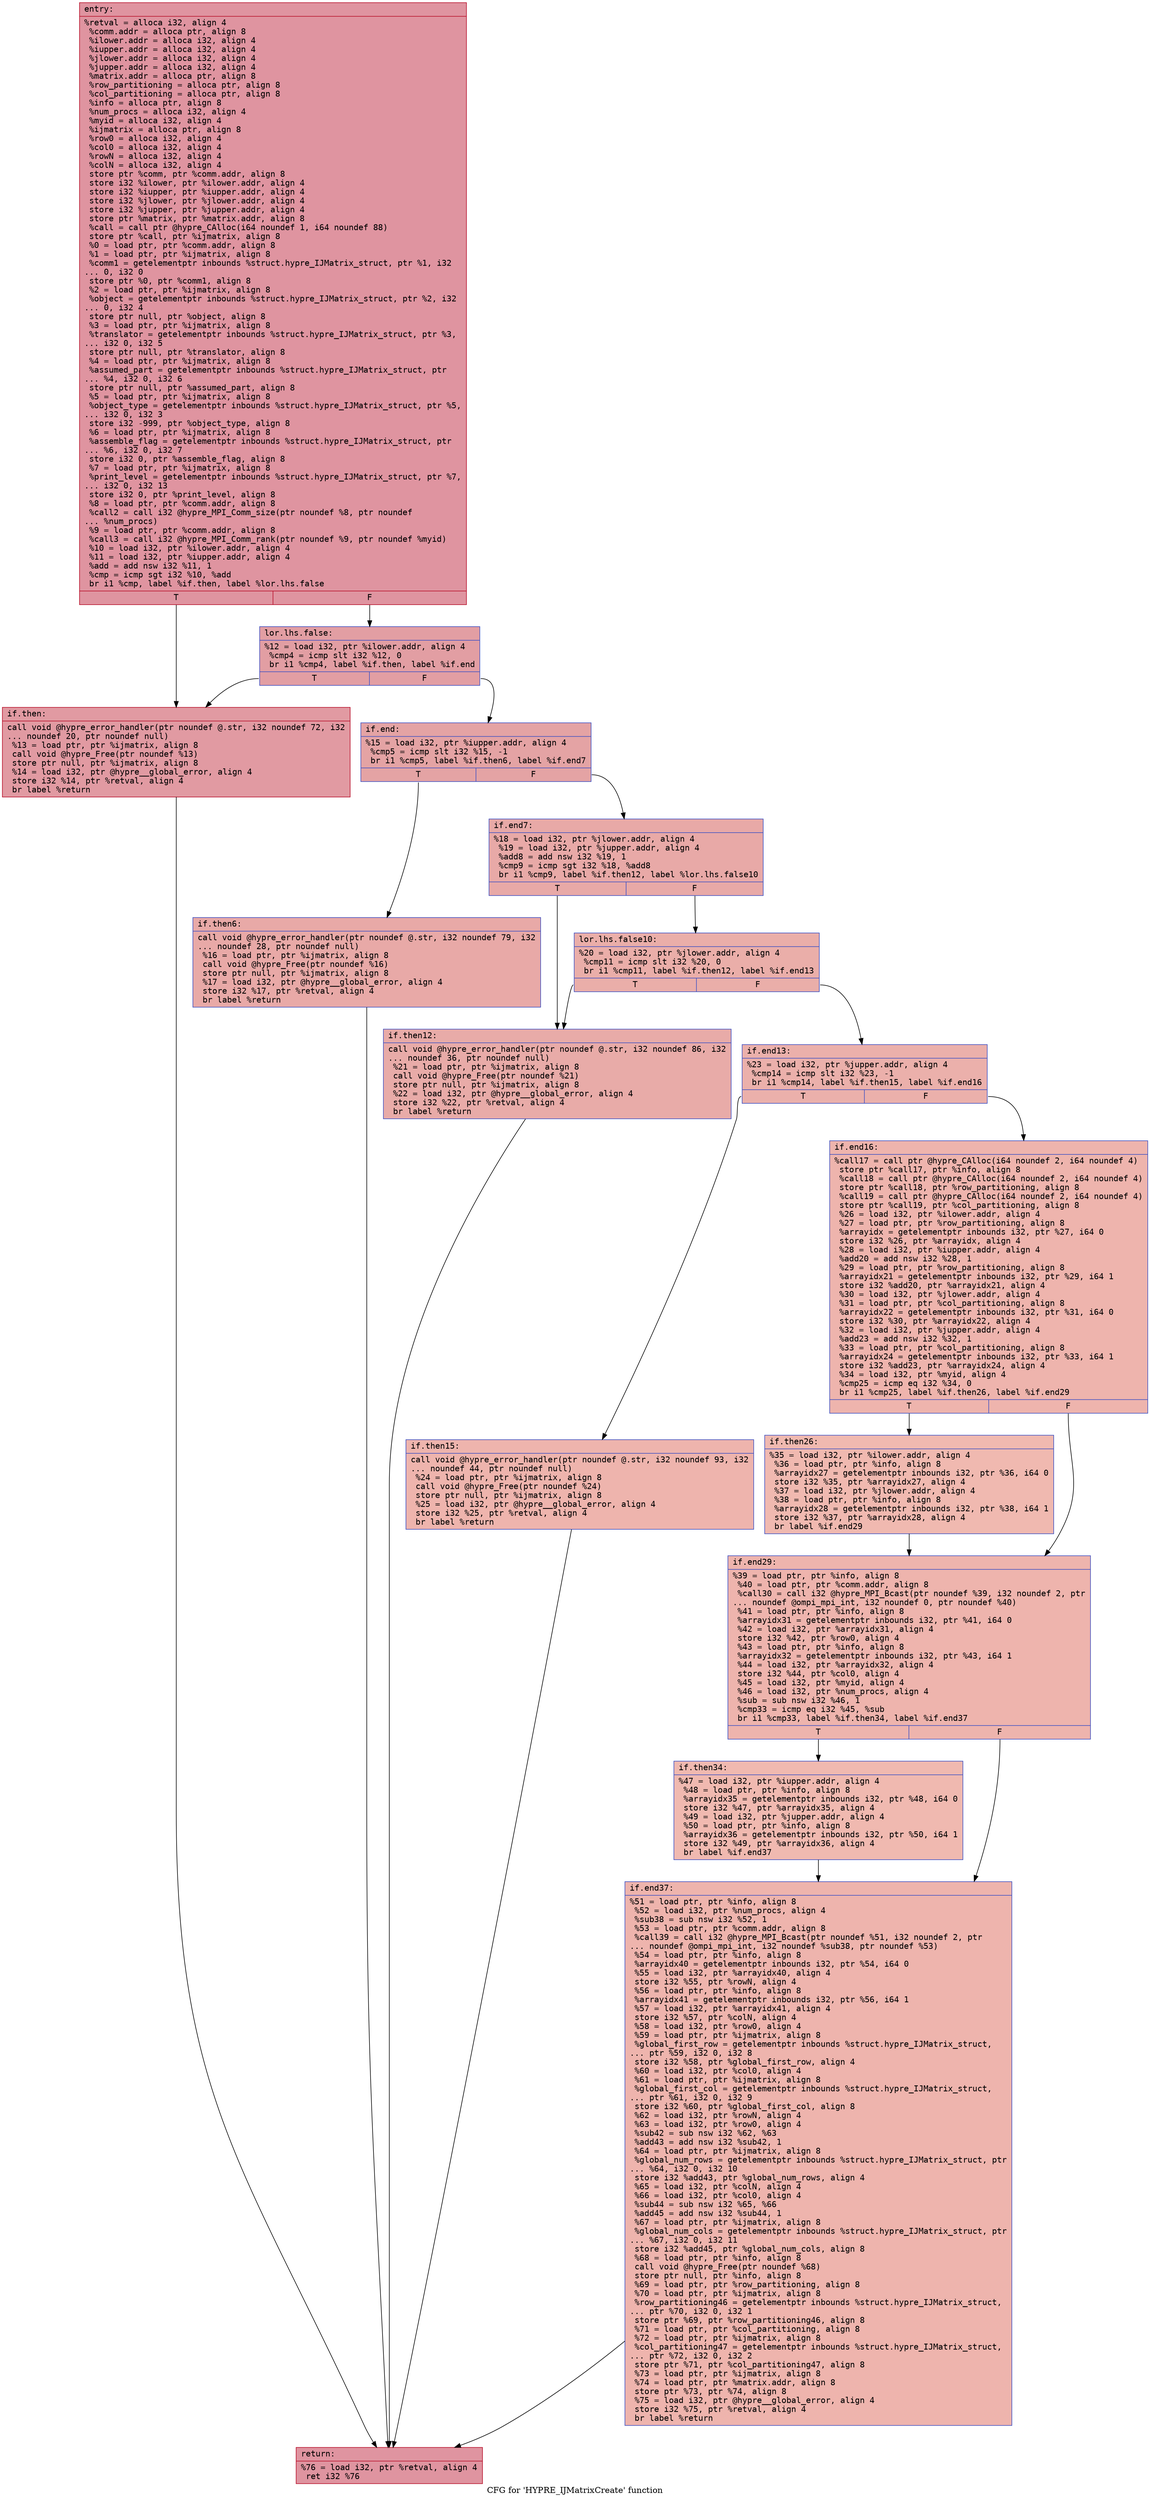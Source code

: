 digraph "CFG for 'HYPRE_IJMatrixCreate' function" {
	label="CFG for 'HYPRE_IJMatrixCreate' function";

	Node0x55c120a27ab0 [shape=record,color="#b70d28ff", style=filled, fillcolor="#b70d2870" fontname="Courier",label="{entry:\l|  %retval = alloca i32, align 4\l  %comm.addr = alloca ptr, align 8\l  %ilower.addr = alloca i32, align 4\l  %iupper.addr = alloca i32, align 4\l  %jlower.addr = alloca i32, align 4\l  %jupper.addr = alloca i32, align 4\l  %matrix.addr = alloca ptr, align 8\l  %row_partitioning = alloca ptr, align 8\l  %col_partitioning = alloca ptr, align 8\l  %info = alloca ptr, align 8\l  %num_procs = alloca i32, align 4\l  %myid = alloca i32, align 4\l  %ijmatrix = alloca ptr, align 8\l  %row0 = alloca i32, align 4\l  %col0 = alloca i32, align 4\l  %rowN = alloca i32, align 4\l  %colN = alloca i32, align 4\l  store ptr %comm, ptr %comm.addr, align 8\l  store i32 %ilower, ptr %ilower.addr, align 4\l  store i32 %iupper, ptr %iupper.addr, align 4\l  store i32 %jlower, ptr %jlower.addr, align 4\l  store i32 %jupper, ptr %jupper.addr, align 4\l  store ptr %matrix, ptr %matrix.addr, align 8\l  %call = call ptr @hypre_CAlloc(i64 noundef 1, i64 noundef 88)\l  store ptr %call, ptr %ijmatrix, align 8\l  %0 = load ptr, ptr %comm.addr, align 8\l  %1 = load ptr, ptr %ijmatrix, align 8\l  %comm1 = getelementptr inbounds %struct.hypre_IJMatrix_struct, ptr %1, i32\l... 0, i32 0\l  store ptr %0, ptr %comm1, align 8\l  %2 = load ptr, ptr %ijmatrix, align 8\l  %object = getelementptr inbounds %struct.hypre_IJMatrix_struct, ptr %2, i32\l... 0, i32 4\l  store ptr null, ptr %object, align 8\l  %3 = load ptr, ptr %ijmatrix, align 8\l  %translator = getelementptr inbounds %struct.hypre_IJMatrix_struct, ptr %3,\l... i32 0, i32 5\l  store ptr null, ptr %translator, align 8\l  %4 = load ptr, ptr %ijmatrix, align 8\l  %assumed_part = getelementptr inbounds %struct.hypre_IJMatrix_struct, ptr\l... %4, i32 0, i32 6\l  store ptr null, ptr %assumed_part, align 8\l  %5 = load ptr, ptr %ijmatrix, align 8\l  %object_type = getelementptr inbounds %struct.hypre_IJMatrix_struct, ptr %5,\l... i32 0, i32 3\l  store i32 -999, ptr %object_type, align 8\l  %6 = load ptr, ptr %ijmatrix, align 8\l  %assemble_flag = getelementptr inbounds %struct.hypre_IJMatrix_struct, ptr\l... %6, i32 0, i32 7\l  store i32 0, ptr %assemble_flag, align 8\l  %7 = load ptr, ptr %ijmatrix, align 8\l  %print_level = getelementptr inbounds %struct.hypre_IJMatrix_struct, ptr %7,\l... i32 0, i32 13\l  store i32 0, ptr %print_level, align 8\l  %8 = load ptr, ptr %comm.addr, align 8\l  %call2 = call i32 @hypre_MPI_Comm_size(ptr noundef %8, ptr noundef\l... %num_procs)\l  %9 = load ptr, ptr %comm.addr, align 8\l  %call3 = call i32 @hypre_MPI_Comm_rank(ptr noundef %9, ptr noundef %myid)\l  %10 = load i32, ptr %ilower.addr, align 4\l  %11 = load i32, ptr %iupper.addr, align 4\l  %add = add nsw i32 %11, 1\l  %cmp = icmp sgt i32 %10, %add\l  br i1 %cmp, label %if.then, label %lor.lhs.false\l|{<s0>T|<s1>F}}"];
	Node0x55c120a27ab0:s0 -> Node0x55c120a2f120[tooltip="entry -> if.then\nProbability 50.00%" ];
	Node0x55c120a27ab0:s1 -> Node0x55c120a2f1f0[tooltip="entry -> lor.lhs.false\nProbability 50.00%" ];
	Node0x55c120a2f1f0 [shape=record,color="#3d50c3ff", style=filled, fillcolor="#be242e70" fontname="Courier",label="{lor.lhs.false:\l|  %12 = load i32, ptr %ilower.addr, align 4\l  %cmp4 = icmp slt i32 %12, 0\l  br i1 %cmp4, label %if.then, label %if.end\l|{<s0>T|<s1>F}}"];
	Node0x55c120a2f1f0:s0 -> Node0x55c120a2f120[tooltip="lor.lhs.false -> if.then\nProbability 37.50%" ];
	Node0x55c120a2f1f0:s1 -> Node0x55c120a2f480[tooltip="lor.lhs.false -> if.end\nProbability 62.50%" ];
	Node0x55c120a2f120 [shape=record,color="#b70d28ff", style=filled, fillcolor="#bb1b2c70" fontname="Courier",label="{if.then:\l|  call void @hypre_error_handler(ptr noundef @.str, i32 noundef 72, i32\l... noundef 20, ptr noundef null)\l  %13 = load ptr, ptr %ijmatrix, align 8\l  call void @hypre_Free(ptr noundef %13)\l  store ptr null, ptr %ijmatrix, align 8\l  %14 = load i32, ptr @hypre__global_error, align 4\l  store i32 %14, ptr %retval, align 4\l  br label %return\l}"];
	Node0x55c120a2f120 -> Node0x55c120a2fc50[tooltip="if.then -> return\nProbability 100.00%" ];
	Node0x55c120a2f480 [shape=record,color="#3d50c3ff", style=filled, fillcolor="#c32e3170" fontname="Courier",label="{if.end:\l|  %15 = load i32, ptr %iupper.addr, align 4\l  %cmp5 = icmp slt i32 %15, -1\l  br i1 %cmp5, label %if.then6, label %if.end7\l|{<s0>T|<s1>F}}"];
	Node0x55c120a2f480:s0 -> Node0x55c120a2fea0[tooltip="if.end -> if.then6\nProbability 50.00%" ];
	Node0x55c120a2f480:s1 -> Node0x55c120a2fef0[tooltip="if.end -> if.end7\nProbability 50.00%" ];
	Node0x55c120a2fea0 [shape=record,color="#3d50c3ff", style=filled, fillcolor="#ca3b3770" fontname="Courier",label="{if.then6:\l|  call void @hypre_error_handler(ptr noundef @.str, i32 noundef 79, i32\l... noundef 28, ptr noundef null)\l  %16 = load ptr, ptr %ijmatrix, align 8\l  call void @hypre_Free(ptr noundef %16)\l  store ptr null, ptr %ijmatrix, align 8\l  %17 = load i32, ptr @hypre__global_error, align 4\l  store i32 %17, ptr %retval, align 4\l  br label %return\l}"];
	Node0x55c120a2fea0 -> Node0x55c120a2fc50[tooltip="if.then6 -> return\nProbability 100.00%" ];
	Node0x55c120a2fef0 [shape=record,color="#3d50c3ff", style=filled, fillcolor="#ca3b3770" fontname="Courier",label="{if.end7:\l|  %18 = load i32, ptr %jlower.addr, align 4\l  %19 = load i32, ptr %jupper.addr, align 4\l  %add8 = add nsw i32 %19, 1\l  %cmp9 = icmp sgt i32 %18, %add8\l  br i1 %cmp9, label %if.then12, label %lor.lhs.false10\l|{<s0>T|<s1>F}}"];
	Node0x55c120a2fef0:s0 -> Node0x55c120a30880[tooltip="if.end7 -> if.then12\nProbability 50.00%" ];
	Node0x55c120a2fef0:s1 -> Node0x55c120a308d0[tooltip="if.end7 -> lor.lhs.false10\nProbability 50.00%" ];
	Node0x55c120a308d0 [shape=record,color="#3d50c3ff", style=filled, fillcolor="#d0473d70" fontname="Courier",label="{lor.lhs.false10:\l|  %20 = load i32, ptr %jlower.addr, align 4\l  %cmp11 = icmp slt i32 %20, 0\l  br i1 %cmp11, label %if.then12, label %if.end13\l|{<s0>T|<s1>F}}"];
	Node0x55c120a308d0:s0 -> Node0x55c120a30880[tooltip="lor.lhs.false10 -> if.then12\nProbability 37.50%" ];
	Node0x55c120a308d0:s1 -> Node0x55c120a31150[tooltip="lor.lhs.false10 -> if.end13\nProbability 62.50%" ];
	Node0x55c120a30880 [shape=record,color="#3d50c3ff", style=filled, fillcolor="#cc403a70" fontname="Courier",label="{if.then12:\l|  call void @hypre_error_handler(ptr noundef @.str, i32 noundef 86, i32\l... noundef 36, ptr noundef null)\l  %21 = load ptr, ptr %ijmatrix, align 8\l  call void @hypre_Free(ptr noundef %21)\l  store ptr null, ptr %ijmatrix, align 8\l  %22 = load i32, ptr @hypre__global_error, align 4\l  store i32 %22, ptr %retval, align 4\l  br label %return\l}"];
	Node0x55c120a30880 -> Node0x55c120a2fc50[tooltip="if.then12 -> return\nProbability 100.00%" ];
	Node0x55c120a31150 [shape=record,color="#3d50c3ff", style=filled, fillcolor="#d24b4070" fontname="Courier",label="{if.end13:\l|  %23 = load i32, ptr %jupper.addr, align 4\l  %cmp14 = icmp slt i32 %23, -1\l  br i1 %cmp14, label %if.then15, label %if.end16\l|{<s0>T|<s1>F}}"];
	Node0x55c120a31150:s0 -> Node0x55c120a31950[tooltip="if.end13 -> if.then15\nProbability 50.00%" ];
	Node0x55c120a31150:s1 -> Node0x55c120a319a0[tooltip="if.end13 -> if.end16\nProbability 50.00%" ];
	Node0x55c120a31950 [shape=record,color="#3d50c3ff", style=filled, fillcolor="#d8564670" fontname="Courier",label="{if.then15:\l|  call void @hypre_error_handler(ptr noundef @.str, i32 noundef 93, i32\l... noundef 44, ptr noundef null)\l  %24 = load ptr, ptr %ijmatrix, align 8\l  call void @hypre_Free(ptr noundef %24)\l  store ptr null, ptr %ijmatrix, align 8\l  %25 = load i32, ptr @hypre__global_error, align 4\l  store i32 %25, ptr %retval, align 4\l  br label %return\l}"];
	Node0x55c120a31950 -> Node0x55c120a2fc50[tooltip="if.then15 -> return\nProbability 100.00%" ];
	Node0x55c120a319a0 [shape=record,color="#3d50c3ff", style=filled, fillcolor="#d8564670" fontname="Courier",label="{if.end16:\l|  %call17 = call ptr @hypre_CAlloc(i64 noundef 2, i64 noundef 4)\l  store ptr %call17, ptr %info, align 8\l  %call18 = call ptr @hypre_CAlloc(i64 noundef 2, i64 noundef 4)\l  store ptr %call18, ptr %row_partitioning, align 8\l  %call19 = call ptr @hypre_CAlloc(i64 noundef 2, i64 noundef 4)\l  store ptr %call19, ptr %col_partitioning, align 8\l  %26 = load i32, ptr %ilower.addr, align 4\l  %27 = load ptr, ptr %row_partitioning, align 8\l  %arrayidx = getelementptr inbounds i32, ptr %27, i64 0\l  store i32 %26, ptr %arrayidx, align 4\l  %28 = load i32, ptr %iupper.addr, align 4\l  %add20 = add nsw i32 %28, 1\l  %29 = load ptr, ptr %row_partitioning, align 8\l  %arrayidx21 = getelementptr inbounds i32, ptr %29, i64 1\l  store i32 %add20, ptr %arrayidx21, align 4\l  %30 = load i32, ptr %jlower.addr, align 4\l  %31 = load ptr, ptr %col_partitioning, align 8\l  %arrayidx22 = getelementptr inbounds i32, ptr %31, i64 0\l  store i32 %30, ptr %arrayidx22, align 4\l  %32 = load i32, ptr %jupper.addr, align 4\l  %add23 = add nsw i32 %32, 1\l  %33 = load ptr, ptr %col_partitioning, align 8\l  %arrayidx24 = getelementptr inbounds i32, ptr %33, i64 1\l  store i32 %add23, ptr %arrayidx24, align 4\l  %34 = load i32, ptr %myid, align 4\l  %cmp25 = icmp eq i32 %34, 0\l  br i1 %cmp25, label %if.then26, label %if.end29\l|{<s0>T|<s1>F}}"];
	Node0x55c120a319a0:s0 -> Node0x55c120a33250[tooltip="if.end16 -> if.then26\nProbability 37.50%" ];
	Node0x55c120a319a0:s1 -> Node0x55c120a332a0[tooltip="if.end16 -> if.end29\nProbability 62.50%" ];
	Node0x55c120a33250 [shape=record,color="#3d50c3ff", style=filled, fillcolor="#de614d70" fontname="Courier",label="{if.then26:\l|  %35 = load i32, ptr %ilower.addr, align 4\l  %36 = load ptr, ptr %info, align 8\l  %arrayidx27 = getelementptr inbounds i32, ptr %36, i64 0\l  store i32 %35, ptr %arrayidx27, align 4\l  %37 = load i32, ptr %jlower.addr, align 4\l  %38 = load ptr, ptr %info, align 8\l  %arrayidx28 = getelementptr inbounds i32, ptr %38, i64 1\l  store i32 %37, ptr %arrayidx28, align 4\l  br label %if.end29\l}"];
	Node0x55c120a33250 -> Node0x55c120a332a0[tooltip="if.then26 -> if.end29\nProbability 100.00%" ];
	Node0x55c120a332a0 [shape=record,color="#3d50c3ff", style=filled, fillcolor="#d8564670" fontname="Courier",label="{if.end29:\l|  %39 = load ptr, ptr %info, align 8\l  %40 = load ptr, ptr %comm.addr, align 8\l  %call30 = call i32 @hypre_MPI_Bcast(ptr noundef %39, i32 noundef 2, ptr\l... noundef @ompi_mpi_int, i32 noundef 0, ptr noundef %40)\l  %41 = load ptr, ptr %info, align 8\l  %arrayidx31 = getelementptr inbounds i32, ptr %41, i64 0\l  %42 = load i32, ptr %arrayidx31, align 4\l  store i32 %42, ptr %row0, align 4\l  %43 = load ptr, ptr %info, align 8\l  %arrayidx32 = getelementptr inbounds i32, ptr %43, i64 1\l  %44 = load i32, ptr %arrayidx32, align 4\l  store i32 %44, ptr %col0, align 4\l  %45 = load i32, ptr %myid, align 4\l  %46 = load i32, ptr %num_procs, align 4\l  %sub = sub nsw i32 %46, 1\l  %cmp33 = icmp eq i32 %45, %sub\l  br i1 %cmp33, label %if.then34, label %if.end37\l|{<s0>T|<s1>F}}"];
	Node0x55c120a332a0:s0 -> Node0x55c120a343a0[tooltip="if.end29 -> if.then34\nProbability 50.00%" ];
	Node0x55c120a332a0:s1 -> Node0x55c120a34420[tooltip="if.end29 -> if.end37\nProbability 50.00%" ];
	Node0x55c120a343a0 [shape=record,color="#3d50c3ff", style=filled, fillcolor="#de614d70" fontname="Courier",label="{if.then34:\l|  %47 = load i32, ptr %iupper.addr, align 4\l  %48 = load ptr, ptr %info, align 8\l  %arrayidx35 = getelementptr inbounds i32, ptr %48, i64 0\l  store i32 %47, ptr %arrayidx35, align 4\l  %49 = load i32, ptr %jupper.addr, align 4\l  %50 = load ptr, ptr %info, align 8\l  %arrayidx36 = getelementptr inbounds i32, ptr %50, i64 1\l  store i32 %49, ptr %arrayidx36, align 4\l  br label %if.end37\l}"];
	Node0x55c120a343a0 -> Node0x55c120a34420[tooltip="if.then34 -> if.end37\nProbability 100.00%" ];
	Node0x55c120a34420 [shape=record,color="#3d50c3ff", style=filled, fillcolor="#d8564670" fontname="Courier",label="{if.end37:\l|  %51 = load ptr, ptr %info, align 8\l  %52 = load i32, ptr %num_procs, align 4\l  %sub38 = sub nsw i32 %52, 1\l  %53 = load ptr, ptr %comm.addr, align 8\l  %call39 = call i32 @hypre_MPI_Bcast(ptr noundef %51, i32 noundef 2, ptr\l... noundef @ompi_mpi_int, i32 noundef %sub38, ptr noundef %53)\l  %54 = load ptr, ptr %info, align 8\l  %arrayidx40 = getelementptr inbounds i32, ptr %54, i64 0\l  %55 = load i32, ptr %arrayidx40, align 4\l  store i32 %55, ptr %rowN, align 4\l  %56 = load ptr, ptr %info, align 8\l  %arrayidx41 = getelementptr inbounds i32, ptr %56, i64 1\l  %57 = load i32, ptr %arrayidx41, align 4\l  store i32 %57, ptr %colN, align 4\l  %58 = load i32, ptr %row0, align 4\l  %59 = load ptr, ptr %ijmatrix, align 8\l  %global_first_row = getelementptr inbounds %struct.hypre_IJMatrix_struct,\l... ptr %59, i32 0, i32 8\l  store i32 %58, ptr %global_first_row, align 4\l  %60 = load i32, ptr %col0, align 4\l  %61 = load ptr, ptr %ijmatrix, align 8\l  %global_first_col = getelementptr inbounds %struct.hypre_IJMatrix_struct,\l... ptr %61, i32 0, i32 9\l  store i32 %60, ptr %global_first_col, align 8\l  %62 = load i32, ptr %rowN, align 4\l  %63 = load i32, ptr %row0, align 4\l  %sub42 = sub nsw i32 %62, %63\l  %add43 = add nsw i32 %sub42, 1\l  %64 = load ptr, ptr %ijmatrix, align 8\l  %global_num_rows = getelementptr inbounds %struct.hypre_IJMatrix_struct, ptr\l... %64, i32 0, i32 10\l  store i32 %add43, ptr %global_num_rows, align 4\l  %65 = load i32, ptr %colN, align 4\l  %66 = load i32, ptr %col0, align 4\l  %sub44 = sub nsw i32 %65, %66\l  %add45 = add nsw i32 %sub44, 1\l  %67 = load ptr, ptr %ijmatrix, align 8\l  %global_num_cols = getelementptr inbounds %struct.hypre_IJMatrix_struct, ptr\l... %67, i32 0, i32 11\l  store i32 %add45, ptr %global_num_cols, align 8\l  %68 = load ptr, ptr %info, align 8\l  call void @hypre_Free(ptr noundef %68)\l  store ptr null, ptr %info, align 8\l  %69 = load ptr, ptr %row_partitioning, align 8\l  %70 = load ptr, ptr %ijmatrix, align 8\l  %row_partitioning46 = getelementptr inbounds %struct.hypre_IJMatrix_struct,\l... ptr %70, i32 0, i32 1\l  store ptr %69, ptr %row_partitioning46, align 8\l  %71 = load ptr, ptr %col_partitioning, align 8\l  %72 = load ptr, ptr %ijmatrix, align 8\l  %col_partitioning47 = getelementptr inbounds %struct.hypre_IJMatrix_struct,\l... ptr %72, i32 0, i32 2\l  store ptr %71, ptr %col_partitioning47, align 8\l  %73 = load ptr, ptr %ijmatrix, align 8\l  %74 = load ptr, ptr %matrix.addr, align 8\l  store ptr %73, ptr %74, align 8\l  %75 = load i32, ptr @hypre__global_error, align 4\l  store i32 %75, ptr %retval, align 4\l  br label %return\l}"];
	Node0x55c120a34420 -> Node0x55c120a2fc50[tooltip="if.end37 -> return\nProbability 100.00%" ];
	Node0x55c120a2fc50 [shape=record,color="#b70d28ff", style=filled, fillcolor="#b70d2870" fontname="Courier",label="{return:\l|  %76 = load i32, ptr %retval, align 4\l  ret i32 %76\l}"];
}
